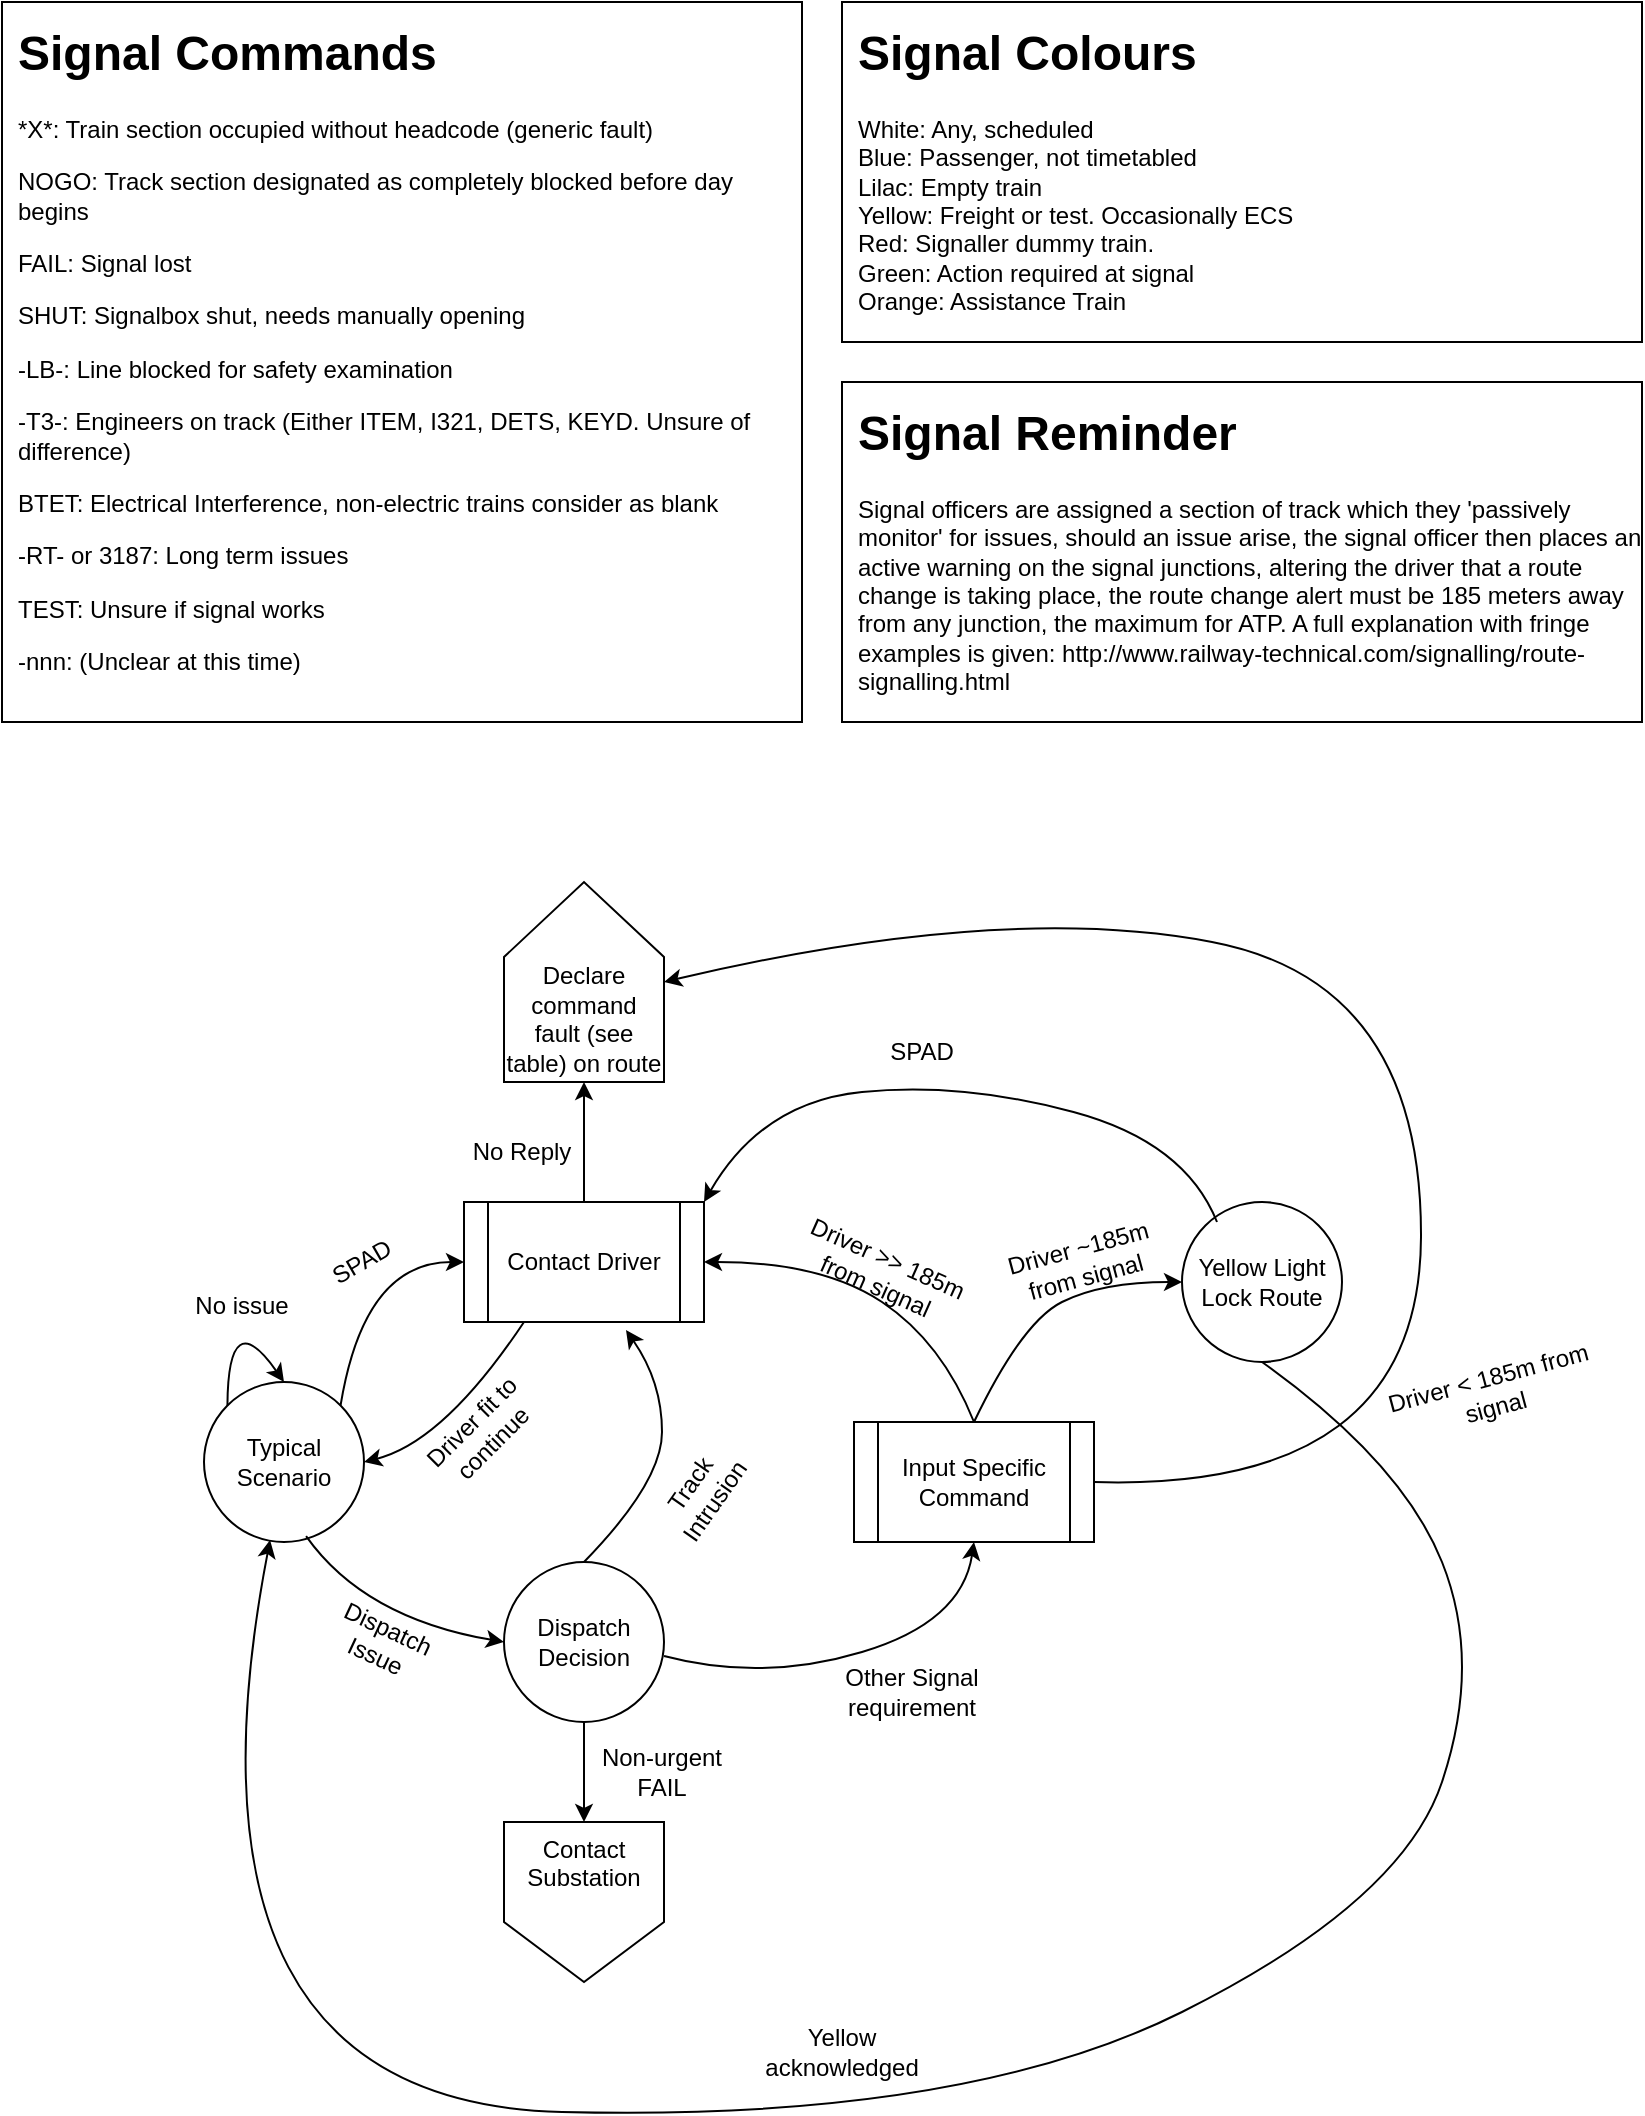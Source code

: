 <mxfile version="24.6.4" type="github">
  <diagram name="Page-1" id="jMJl_6bWF69VKY_kllAG">
    <mxGraphModel dx="2954" dy="1142" grid="1" gridSize="10" guides="1" tooltips="1" connect="1" arrows="1" fold="1" page="1" pageScale="1" pageWidth="850" pageHeight="1100" math="0" shadow="0">
      <root>
        <mxCell id="0" />
        <mxCell id="1" parent="0" />
        <mxCell id="es0cCaJSH2AzpRoKE_30-1" value="" style="rounded=0;whiteSpace=wrap;html=1;" vertex="1" parent="1">
          <mxGeometry width="400" height="360" as="geometry" />
        </mxCell>
        <mxCell id="es0cCaJSH2AzpRoKE_30-2" value="&lt;h1 style=&quot;margin-top: 0px;&quot;&gt;Signal Commands&lt;br&gt;&lt;/h1&gt;&lt;p&gt;*X*: Train section occupied without headcode (generic fault)&amp;nbsp;&lt;/p&gt;&lt;p&gt;NOGO: Track section designated as completely blocked before day begins&lt;/p&gt;&lt;p&gt;FAIL: Signal lost&lt;/p&gt;&lt;p&gt;SHUT: Signalbox shut, needs manually opening&lt;/p&gt;&lt;p&gt;-LB-: Line blocked for safety examination&lt;/p&gt;&lt;p&gt;-T3-: Engineers on track (Either ITEM, I321, DETS, KEYD. Unsure of difference)&lt;/p&gt;&lt;p&gt;BTET: Electrical Interference, non-electric trains consider as blank&lt;/p&gt;&lt;p&gt;-RT- or 3187: Long term issues&lt;/p&gt;&lt;p&gt;TEST: Unsure if signal works&lt;/p&gt;&lt;p&gt;-nnn: (Unclear at this time)&lt;br&gt;&lt;/p&gt;" style="text;html=1;whiteSpace=wrap;overflow=hidden;rounded=0;" vertex="1" parent="1">
          <mxGeometry x="6" y="5" width="394" height="345" as="geometry" />
        </mxCell>
        <mxCell id="es0cCaJSH2AzpRoKE_30-3" value="" style="rounded=0;whiteSpace=wrap;html=1;" vertex="1" parent="1">
          <mxGeometry x="420" width="400" height="170" as="geometry" />
        </mxCell>
        <mxCell id="es0cCaJSH2AzpRoKE_30-4" value="&lt;h1 style=&quot;margin-top: 0px;&quot;&gt;Signal Colours&lt;br&gt;&lt;/h1&gt;&lt;div&gt;White: Any, scheduled&lt;/div&gt;&lt;div&gt;Blue: Passenger, not timetabled&lt;/div&gt;&lt;div&gt;Lilac: Empty train&lt;/div&gt;&lt;div&gt;Yellow: Freight or test. Occasionally ECS&lt;/div&gt;&lt;div&gt;Red: Signaller dummy train.&lt;/div&gt;&lt;div&gt;Green: Action required at signal&lt;/div&gt;&lt;div&gt;Orange: Assistance Train &lt;br&gt;&lt;/div&gt;" style="text;html=1;whiteSpace=wrap;overflow=hidden;rounded=0;" vertex="1" parent="1">
          <mxGeometry x="426" y="5" width="394" height="155" as="geometry" />
        </mxCell>
        <mxCell id="es0cCaJSH2AzpRoKE_30-5" value="" style="rounded=0;whiteSpace=wrap;html=1;" vertex="1" parent="1">
          <mxGeometry x="420" y="190" width="400" height="170" as="geometry" />
        </mxCell>
        <mxCell id="es0cCaJSH2AzpRoKE_30-6" value="&lt;h1 style=&quot;margin-top: 0px;&quot;&gt;Signal Reminder&lt;br&gt;&lt;/h1&gt;&lt;div&gt;Signal officers are assigned a section of track which they &#39;passively monitor&#39; for issues, should an issue arise, the signal officer then places an active warning on the signal junctions, altering the driver that a route change is taking place, the route change alert must be 185 meters away from any junction, the maximum for ATP. A full explanation with fringe examples is given: http://www.railway-technical.com/signalling/route-signalling.html&lt;br&gt;&lt;/div&gt;" style="text;html=1;whiteSpace=wrap;overflow=hidden;rounded=0;" vertex="1" parent="1">
          <mxGeometry x="426" y="195" width="394" height="155" as="geometry" />
        </mxCell>
        <mxCell id="es0cCaJSH2AzpRoKE_30-7" value="Typical Scenario" style="ellipse;whiteSpace=wrap;html=1;aspect=fixed;" vertex="1" parent="1">
          <mxGeometry x="101" y="690" width="80" height="80" as="geometry" />
        </mxCell>
        <mxCell id="es0cCaJSH2AzpRoKE_30-8" value="" style="curved=1;endArrow=classic;html=1;rounded=0;exitX=0;exitY=0;exitDx=0;exitDy=0;entryX=0.5;entryY=0;entryDx=0;entryDy=0;" edge="1" parent="1" source="es0cCaJSH2AzpRoKE_30-7" target="es0cCaJSH2AzpRoKE_30-7">
          <mxGeometry width="50" height="50" relative="1" as="geometry">
            <mxPoint x="537" y="700" as="sourcePoint" />
            <mxPoint x="587" y="650" as="targetPoint" />
            <Array as="points">
              <mxPoint x="113" y="650" />
            </Array>
          </mxGeometry>
        </mxCell>
        <mxCell id="es0cCaJSH2AzpRoKE_30-9" value="No issue" style="text;html=1;strokeColor=none;fillColor=none;align=center;verticalAlign=middle;whiteSpace=wrap;rounded=0;" vertex="1" parent="1">
          <mxGeometry x="90" y="637" width="60" height="30" as="geometry" />
        </mxCell>
        <mxCell id="es0cCaJSH2AzpRoKE_30-30" style="edgeStyle=orthogonalEdgeStyle;rounded=0;orthogonalLoop=1;jettySize=auto;html=1;entryX=0.5;entryY=0;entryDx=0;entryDy=0;" edge="1" parent="1" source="es0cCaJSH2AzpRoKE_30-11" target="es0cCaJSH2AzpRoKE_30-17">
          <mxGeometry relative="1" as="geometry" />
        </mxCell>
        <mxCell id="es0cCaJSH2AzpRoKE_30-11" value="Contact Driver" style="shape=process;whiteSpace=wrap;html=1;backgroundOutline=1;" vertex="1" parent="1">
          <mxGeometry x="231" y="600" width="120" height="60" as="geometry" />
        </mxCell>
        <mxCell id="es0cCaJSH2AzpRoKE_30-13" value="" style="curved=1;endArrow=classic;html=1;rounded=0;exitX=1;exitY=0;exitDx=0;exitDy=0;entryX=0;entryY=0.5;entryDx=0;entryDy=0;" edge="1" parent="1" source="es0cCaJSH2AzpRoKE_30-7" target="es0cCaJSH2AzpRoKE_30-11">
          <mxGeometry width="50" height="50" relative="1" as="geometry">
            <mxPoint x="123" y="712" as="sourcePoint" />
            <mxPoint x="151" y="700" as="targetPoint" />
            <Array as="points">
              <mxPoint x="181" y="630" />
            </Array>
          </mxGeometry>
        </mxCell>
        <mxCell id="es0cCaJSH2AzpRoKE_30-14" value="SPAD" style="text;html=1;align=center;verticalAlign=middle;whiteSpace=wrap;rounded=0;rotation=-30;" vertex="1" parent="1">
          <mxGeometry x="150" y="615" width="60" height="30" as="geometry" />
        </mxCell>
        <mxCell id="es0cCaJSH2AzpRoKE_30-15" value="" style="curved=1;endArrow=classic;html=1;rounded=0;exitX=0.25;exitY=1;exitDx=0;exitDy=0;entryX=1;entryY=0.5;entryDx=0;entryDy=0;" edge="1" parent="1" source="es0cCaJSH2AzpRoKE_30-11" target="es0cCaJSH2AzpRoKE_30-7">
          <mxGeometry width="50" height="50" relative="1" as="geometry">
            <mxPoint x="133" y="722" as="sourcePoint" />
            <mxPoint x="161" y="710" as="targetPoint" />
            <Array as="points">
              <mxPoint x="221" y="720" />
            </Array>
          </mxGeometry>
        </mxCell>
        <mxCell id="es0cCaJSH2AzpRoKE_30-16" value="Driver fit to continue" style="text;html=1;align=center;verticalAlign=middle;whiteSpace=wrap;rounded=0;rotation=-45;" vertex="1" parent="1">
          <mxGeometry x="210" y="700" width="60" height="30" as="geometry" />
        </mxCell>
        <mxCell id="es0cCaJSH2AzpRoKE_30-17" value="Declare command fault (see table) on route" style="shape=offPageConnector;whiteSpace=wrap;html=1;direction=west;verticalAlign=bottom;" vertex="1" parent="1">
          <mxGeometry x="251" y="440" width="80" height="100" as="geometry" />
        </mxCell>
        <mxCell id="es0cCaJSH2AzpRoKE_30-24" style="edgeStyle=orthogonalEdgeStyle;rounded=0;orthogonalLoop=1;jettySize=auto;html=1;" edge="1" parent="1" source="es0cCaJSH2AzpRoKE_30-18" target="es0cCaJSH2AzpRoKE_30-23">
          <mxGeometry relative="1" as="geometry" />
        </mxCell>
        <mxCell id="es0cCaJSH2AzpRoKE_30-18" value="Dispatch Decision" style="ellipse;whiteSpace=wrap;html=1;aspect=fixed;" vertex="1" parent="1">
          <mxGeometry x="251" y="780" width="80" height="80" as="geometry" />
        </mxCell>
        <mxCell id="es0cCaJSH2AzpRoKE_30-19" value="" style="curved=1;endArrow=classic;html=1;rounded=0;exitX=0.638;exitY=0.963;exitDx=0;exitDy=0;entryX=0;entryY=0.5;entryDx=0;entryDy=0;exitPerimeter=0;" edge="1" parent="1" source="es0cCaJSH2AzpRoKE_30-7" target="es0cCaJSH2AzpRoKE_30-18">
          <mxGeometry width="50" height="50" relative="1" as="geometry">
            <mxPoint x="181" y="860" as="sourcePoint" />
            <mxPoint x="209" y="848" as="targetPoint" />
            <Array as="points">
              <mxPoint x="181" y="808" />
            </Array>
          </mxGeometry>
        </mxCell>
        <mxCell id="es0cCaJSH2AzpRoKE_30-20" value="Dispatch Issue" style="text;html=1;align=center;verticalAlign=middle;whiteSpace=wrap;rounded=0;rotation=25;" vertex="1" parent="1">
          <mxGeometry x="160" y="805" width="60" height="30" as="geometry" />
        </mxCell>
        <mxCell id="es0cCaJSH2AzpRoKE_30-21" value="" style="curved=1;endArrow=classic;html=1;rounded=0;exitX=0.5;exitY=0;exitDx=0;exitDy=0;entryX=0.675;entryY=1.067;entryDx=0;entryDy=0;entryPerimeter=0;" edge="1" parent="1" source="es0cCaJSH2AzpRoKE_30-18" target="es0cCaJSH2AzpRoKE_30-11">
          <mxGeometry width="50" height="50" relative="1" as="geometry">
            <mxPoint x="520" y="730" as="sourcePoint" />
            <mxPoint x="570" y="680" as="targetPoint" />
            <Array as="points">
              <mxPoint x="330" y="740" />
              <mxPoint x="330" y="690" />
            </Array>
          </mxGeometry>
        </mxCell>
        <mxCell id="es0cCaJSH2AzpRoKE_30-22" value="Track Intrusion" style="text;html=1;align=center;verticalAlign=middle;whiteSpace=wrap;rounded=0;rotation=-55;" vertex="1" parent="1">
          <mxGeometry x="320" y="730" width="60" height="30" as="geometry" />
        </mxCell>
        <mxCell id="es0cCaJSH2AzpRoKE_30-23" value="Contact Substation" style="shape=offPageConnector;whiteSpace=wrap;html=1;verticalAlign=top;" vertex="1" parent="1">
          <mxGeometry x="251" y="910" width="80" height="80" as="geometry" />
        </mxCell>
        <mxCell id="es0cCaJSH2AzpRoKE_30-25" value="Non-urgent FAIL" style="text;html=1;align=center;verticalAlign=middle;whiteSpace=wrap;rounded=0;" vertex="1" parent="1">
          <mxGeometry x="290" y="870" width="80" height="30" as="geometry" />
        </mxCell>
        <mxCell id="es0cCaJSH2AzpRoKE_30-27" value="Input Specific Command" style="shape=process;whiteSpace=wrap;html=1;backgroundOutline=1;" vertex="1" parent="1">
          <mxGeometry x="426" y="710" width="120" height="60" as="geometry" />
        </mxCell>
        <mxCell id="es0cCaJSH2AzpRoKE_30-28" value="" style="curved=1;endArrow=classic;html=1;rounded=0;exitX=1;exitY=0.588;exitDx=0;exitDy=0;exitPerimeter=0;entryX=0.5;entryY=1;entryDx=0;entryDy=0;" edge="1" parent="1" source="es0cCaJSH2AzpRoKE_30-18" target="es0cCaJSH2AzpRoKE_30-27">
          <mxGeometry width="50" height="50" relative="1" as="geometry">
            <mxPoint x="480" y="610" as="sourcePoint" />
            <mxPoint x="530" y="560" as="targetPoint" />
            <Array as="points">
              <mxPoint x="380" y="840" />
              <mxPoint x="480" y="810" />
            </Array>
          </mxGeometry>
        </mxCell>
        <mxCell id="es0cCaJSH2AzpRoKE_30-29" value="Other Signal requirement" style="text;html=1;align=center;verticalAlign=middle;whiteSpace=wrap;rounded=0;" vertex="1" parent="1">
          <mxGeometry x="410" y="830" width="90" height="30" as="geometry" />
        </mxCell>
        <mxCell id="es0cCaJSH2AzpRoKE_30-31" value="No Reply" style="text;html=1;align=center;verticalAlign=middle;whiteSpace=wrap;rounded=0;" vertex="1" parent="1">
          <mxGeometry x="230" y="560" width="60" height="30" as="geometry" />
        </mxCell>
        <mxCell id="es0cCaJSH2AzpRoKE_30-32" value="" style="curved=1;endArrow=classic;html=1;rounded=0;exitX=0.5;exitY=0;exitDx=0;exitDy=0;entryX=1;entryY=0.5;entryDx=0;entryDy=0;" edge="1" parent="1" source="es0cCaJSH2AzpRoKE_30-27" target="es0cCaJSH2AzpRoKE_30-11">
          <mxGeometry width="50" height="50" relative="1" as="geometry">
            <mxPoint x="480" y="610" as="sourcePoint" />
            <mxPoint x="530" y="560" as="targetPoint" />
            <Array as="points">
              <mxPoint x="470" y="670" />
              <mxPoint x="410" y="630" />
            </Array>
          </mxGeometry>
        </mxCell>
        <mxCell id="es0cCaJSH2AzpRoKE_30-33" value="Driver &amp;gt;&amp;gt; 185m from signal" style="text;html=1;align=center;verticalAlign=middle;whiteSpace=wrap;rounded=0;rotation=24;" vertex="1" parent="1">
          <mxGeometry x="390" y="620" width="100" height="30" as="geometry" />
        </mxCell>
        <mxCell id="es0cCaJSH2AzpRoKE_30-34" value="" style="curved=1;endArrow=classic;html=1;rounded=0;exitX=0.5;exitY=0;exitDx=0;exitDy=0;" edge="1" parent="1" source="es0cCaJSH2AzpRoKE_30-27">
          <mxGeometry width="50" height="50" relative="1" as="geometry">
            <mxPoint x="585" y="675" as="sourcePoint" />
            <mxPoint x="590" y="640" as="targetPoint" />
            <Array as="points">
              <mxPoint x="510" y="660" />
              <mxPoint x="550" y="640" />
            </Array>
          </mxGeometry>
        </mxCell>
        <mxCell id="es0cCaJSH2AzpRoKE_30-35" value="Driver ~185m from signal" style="text;html=1;align=center;verticalAlign=middle;whiteSpace=wrap;rounded=0;rotation=-15;" vertex="1" parent="1">
          <mxGeometry x="490" y="615" width="100" height="30" as="geometry" />
        </mxCell>
        <mxCell id="es0cCaJSH2AzpRoKE_30-36" value="&lt;div&gt;Yellow Light&lt;/div&gt;&lt;div&gt;Lock Route&lt;br&gt;&lt;/div&gt;" style="ellipse;whiteSpace=wrap;html=1;aspect=fixed;" vertex="1" parent="1">
          <mxGeometry x="590" y="600" width="80" height="80" as="geometry" />
        </mxCell>
        <mxCell id="es0cCaJSH2AzpRoKE_30-37" value="" style="curved=1;endArrow=classic;html=1;rounded=0;exitX=0.5;exitY=0;exitDx=0;exitDy=0;entryX=1;entryY=0;entryDx=0;entryDy=0;" edge="1" parent="1" target="es0cCaJSH2AzpRoKE_30-11">
          <mxGeometry width="50" height="50" relative="1" as="geometry">
            <mxPoint x="607.5" y="610" as="sourcePoint" />
            <mxPoint x="472.5" y="530" as="targetPoint" />
            <Array as="points">
              <mxPoint x="591.5" y="570" />
              <mxPoint x="480" y="540" />
              <mxPoint x="380" y="550" />
            </Array>
          </mxGeometry>
        </mxCell>
        <mxCell id="es0cCaJSH2AzpRoKE_30-38" value="SPAD" style="text;html=1;align=center;verticalAlign=middle;whiteSpace=wrap;rounded=0;" vertex="1" parent="1">
          <mxGeometry x="430" y="510" width="60" height="30" as="geometry" />
        </mxCell>
        <mxCell id="es0cCaJSH2AzpRoKE_30-39" value="" style="curved=1;endArrow=classic;html=1;rounded=0;exitX=1;exitY=0.5;exitDx=0;exitDy=0;entryX=0;entryY=0.5;entryDx=0;entryDy=0;" edge="1" parent="1" source="es0cCaJSH2AzpRoKE_30-27" target="es0cCaJSH2AzpRoKE_30-17">
          <mxGeometry width="50" height="50" relative="1" as="geometry">
            <mxPoint x="725" y="785" as="sourcePoint" />
            <mxPoint x="610" y="500" as="targetPoint" />
            <Array as="points">
              <mxPoint x="709" y="745" />
              <mxPoint x="710" y="490" />
              <mxPoint x="500" y="450" />
            </Array>
          </mxGeometry>
        </mxCell>
        <mxCell id="es0cCaJSH2AzpRoKE_30-40" value="Driver &amp;lt; 185m from signal" style="text;html=1;align=center;verticalAlign=middle;whiteSpace=wrap;rounded=0;rotation=-15;" vertex="1" parent="1">
          <mxGeometry x="680" y="680" width="130" height="30" as="geometry" />
        </mxCell>
        <mxCell id="es0cCaJSH2AzpRoKE_30-42" value="" style="curved=1;endArrow=classic;html=1;rounded=0;exitX=0.5;exitY=1;exitDx=0;exitDy=0;entryX=0.413;entryY=0.988;entryDx=0;entryDy=0;entryPerimeter=0;" edge="1" parent="1" source="es0cCaJSH2AzpRoKE_30-36" target="es0cCaJSH2AzpRoKE_30-7">
          <mxGeometry width="50" height="50" relative="1" as="geometry">
            <mxPoint x="735" y="880" as="sourcePoint" />
            <mxPoint x="100" y="1000" as="targetPoint" />
            <Array as="points">
              <mxPoint x="700" y="730" />
              <mxPoint x="740" y="830" />
              <mxPoint x="700" y="950" />
              <mxPoint x="480" y="1060" />
              <mxPoint x="80" y="1050" />
            </Array>
          </mxGeometry>
        </mxCell>
        <mxCell id="es0cCaJSH2AzpRoKE_30-43" value="Yellow acknowledged" style="text;html=1;align=center;verticalAlign=middle;whiteSpace=wrap;rounded=0;" vertex="1" parent="1">
          <mxGeometry x="390" y="1010" width="60" height="30" as="geometry" />
        </mxCell>
      </root>
    </mxGraphModel>
  </diagram>
</mxfile>
